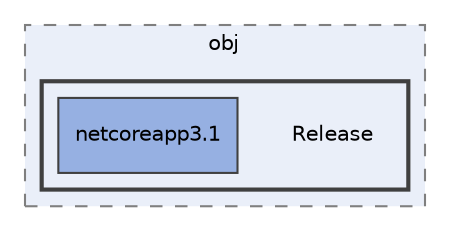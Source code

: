 digraph "C:/Users/Remey/Desktop/sae01_v3/SAE01_v2/SAE01/obj/Release"
{
 // LATEX_PDF_SIZE
  edge [fontname="Helvetica",fontsize="10",labelfontname="Helvetica",labelfontsize="10"];
  node [fontname="Helvetica",fontsize="10",shape=record];
  compound=true
  subgraph clusterdir_d4e5e2a53b5710609368047d5b2becfa {
    graph [ bgcolor="#eaeff9", pencolor="grey50", style="filled,dashed,", label="obj", fontname="Helvetica", fontsize="10", URL="dir_d4e5e2a53b5710609368047d5b2becfa.html"]
  subgraph clusterdir_519d680f3895daf16cdc321bf46e4938 {
    graph [ bgcolor="#eaeff9", pencolor="grey25", style="filled,bold,", label="", fontname="Helvetica", fontsize="10", URL="dir_519d680f3895daf16cdc321bf46e4938.html"]
    dir_519d680f3895daf16cdc321bf46e4938 [shape=plaintext, label="Release"];
  dir_e52520931db4c7d724d2a9bcdfb42858 [shape=box, label="netcoreapp3.1", style="filled,", fillcolor="#96b0e2", color="grey25", URL="dir_e52520931db4c7d724d2a9bcdfb42858.html"];
  }
  }
}
